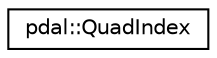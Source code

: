 digraph "Graphical Class Hierarchy"
{
  edge [fontname="Helvetica",fontsize="10",labelfontname="Helvetica",labelfontsize="10"];
  node [fontname="Helvetica",fontsize="10",shape=record];
  rankdir="LR";
  Node1 [label="pdal::QuadIndex",height=0.2,width=0.4,color="black", fillcolor="white", style="filled",URL="$classpdal_1_1QuadIndex.html"];
}
